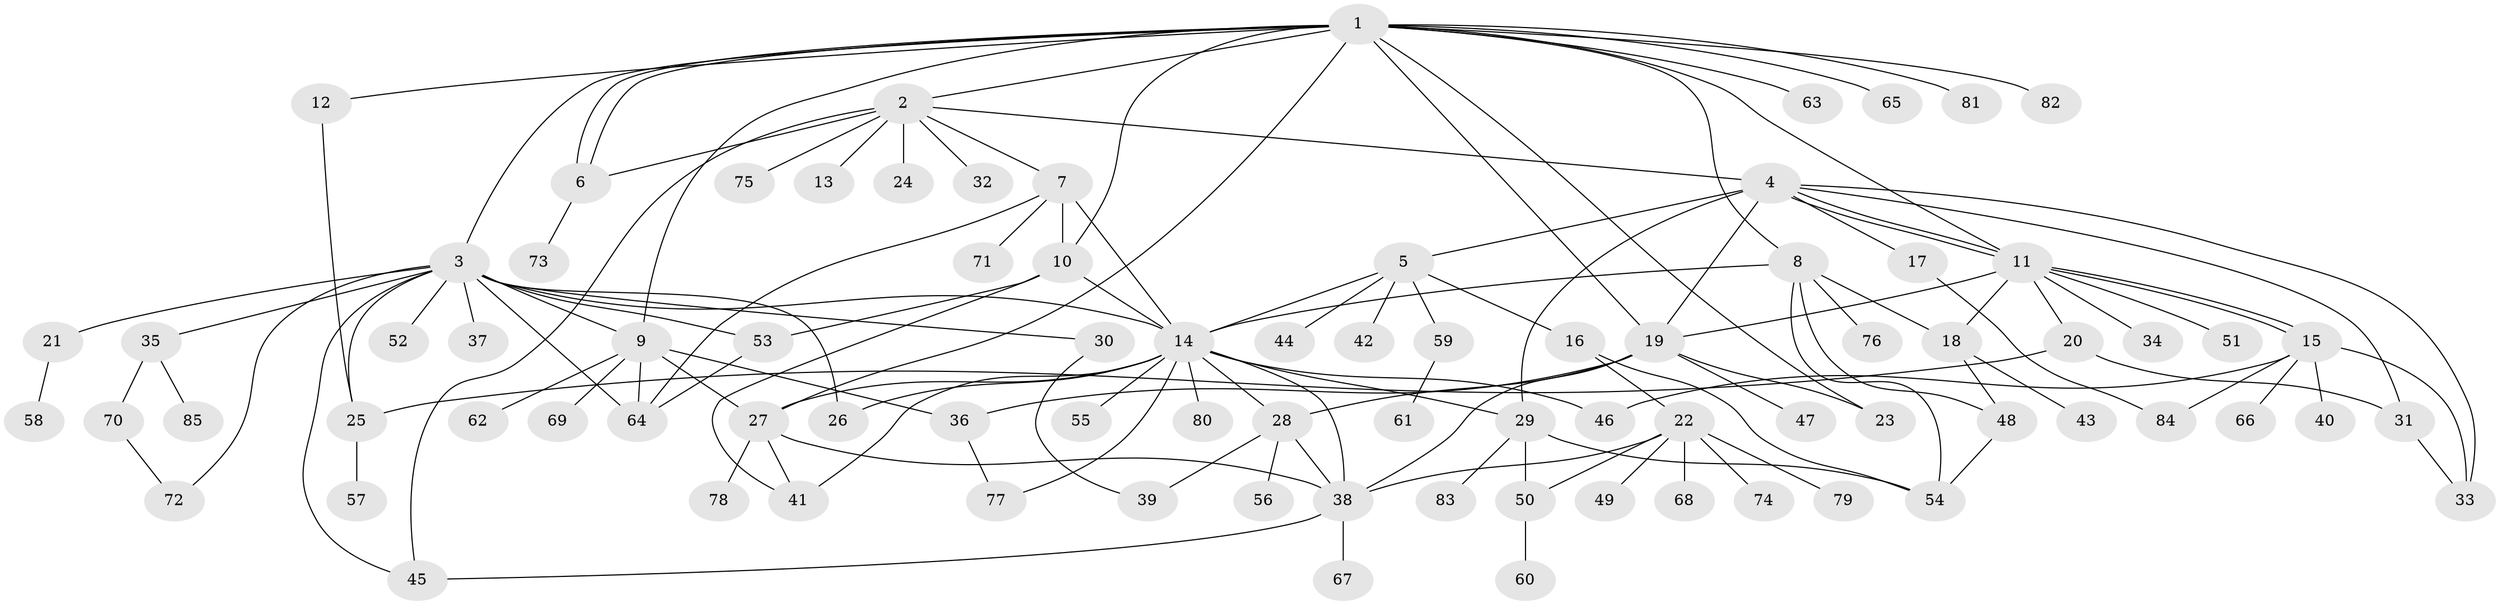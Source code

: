// Generated by graph-tools (version 1.1) at 2025/11/02/27/25 16:11:15]
// undirected, 85 vertices, 132 edges
graph export_dot {
graph [start="1"]
  node [color=gray90,style=filled];
  1;
  2;
  3;
  4;
  5;
  6;
  7;
  8;
  9;
  10;
  11;
  12;
  13;
  14;
  15;
  16;
  17;
  18;
  19;
  20;
  21;
  22;
  23;
  24;
  25;
  26;
  27;
  28;
  29;
  30;
  31;
  32;
  33;
  34;
  35;
  36;
  37;
  38;
  39;
  40;
  41;
  42;
  43;
  44;
  45;
  46;
  47;
  48;
  49;
  50;
  51;
  52;
  53;
  54;
  55;
  56;
  57;
  58;
  59;
  60;
  61;
  62;
  63;
  64;
  65;
  66;
  67;
  68;
  69;
  70;
  71;
  72;
  73;
  74;
  75;
  76;
  77;
  78;
  79;
  80;
  81;
  82;
  83;
  84;
  85;
  1 -- 2;
  1 -- 3;
  1 -- 6;
  1 -- 6;
  1 -- 8;
  1 -- 9;
  1 -- 10;
  1 -- 11;
  1 -- 12;
  1 -- 19;
  1 -- 23;
  1 -- 27;
  1 -- 63;
  1 -- 65;
  1 -- 81;
  1 -- 82;
  2 -- 4;
  2 -- 6;
  2 -- 7;
  2 -- 13;
  2 -- 24;
  2 -- 32;
  2 -- 45;
  2 -- 75;
  3 -- 9;
  3 -- 14;
  3 -- 21;
  3 -- 25;
  3 -- 26;
  3 -- 30;
  3 -- 35;
  3 -- 37;
  3 -- 45;
  3 -- 52;
  3 -- 53;
  3 -- 64;
  3 -- 72;
  4 -- 5;
  4 -- 11;
  4 -- 11;
  4 -- 17;
  4 -- 19;
  4 -- 29;
  4 -- 31;
  4 -- 33;
  5 -- 14;
  5 -- 16;
  5 -- 42;
  5 -- 44;
  5 -- 59;
  6 -- 73;
  7 -- 10;
  7 -- 14;
  7 -- 64;
  7 -- 71;
  8 -- 14;
  8 -- 18;
  8 -- 48;
  8 -- 54;
  8 -- 76;
  9 -- 27;
  9 -- 36;
  9 -- 62;
  9 -- 64;
  9 -- 69;
  10 -- 14;
  10 -- 41;
  10 -- 53;
  11 -- 15;
  11 -- 15;
  11 -- 18;
  11 -- 19;
  11 -- 20;
  11 -- 34;
  11 -- 51;
  12 -- 25;
  14 -- 26;
  14 -- 27;
  14 -- 28;
  14 -- 29;
  14 -- 38;
  14 -- 41;
  14 -- 46;
  14 -- 55;
  14 -- 77;
  14 -- 80;
  15 -- 33;
  15 -- 40;
  15 -- 46;
  15 -- 66;
  15 -- 84;
  16 -- 22;
  16 -- 54;
  17 -- 84;
  18 -- 43;
  18 -- 48;
  19 -- 23;
  19 -- 28;
  19 -- 36;
  19 -- 38;
  19 -- 47;
  20 -- 25;
  20 -- 31;
  21 -- 58;
  22 -- 38;
  22 -- 49;
  22 -- 50;
  22 -- 68;
  22 -- 74;
  22 -- 79;
  25 -- 57;
  27 -- 38;
  27 -- 41;
  27 -- 78;
  28 -- 38;
  28 -- 39;
  28 -- 56;
  29 -- 50;
  29 -- 54;
  29 -- 83;
  30 -- 39;
  31 -- 33;
  35 -- 70;
  35 -- 85;
  36 -- 77;
  38 -- 45;
  38 -- 67;
  48 -- 54;
  50 -- 60;
  53 -- 64;
  59 -- 61;
  70 -- 72;
}
